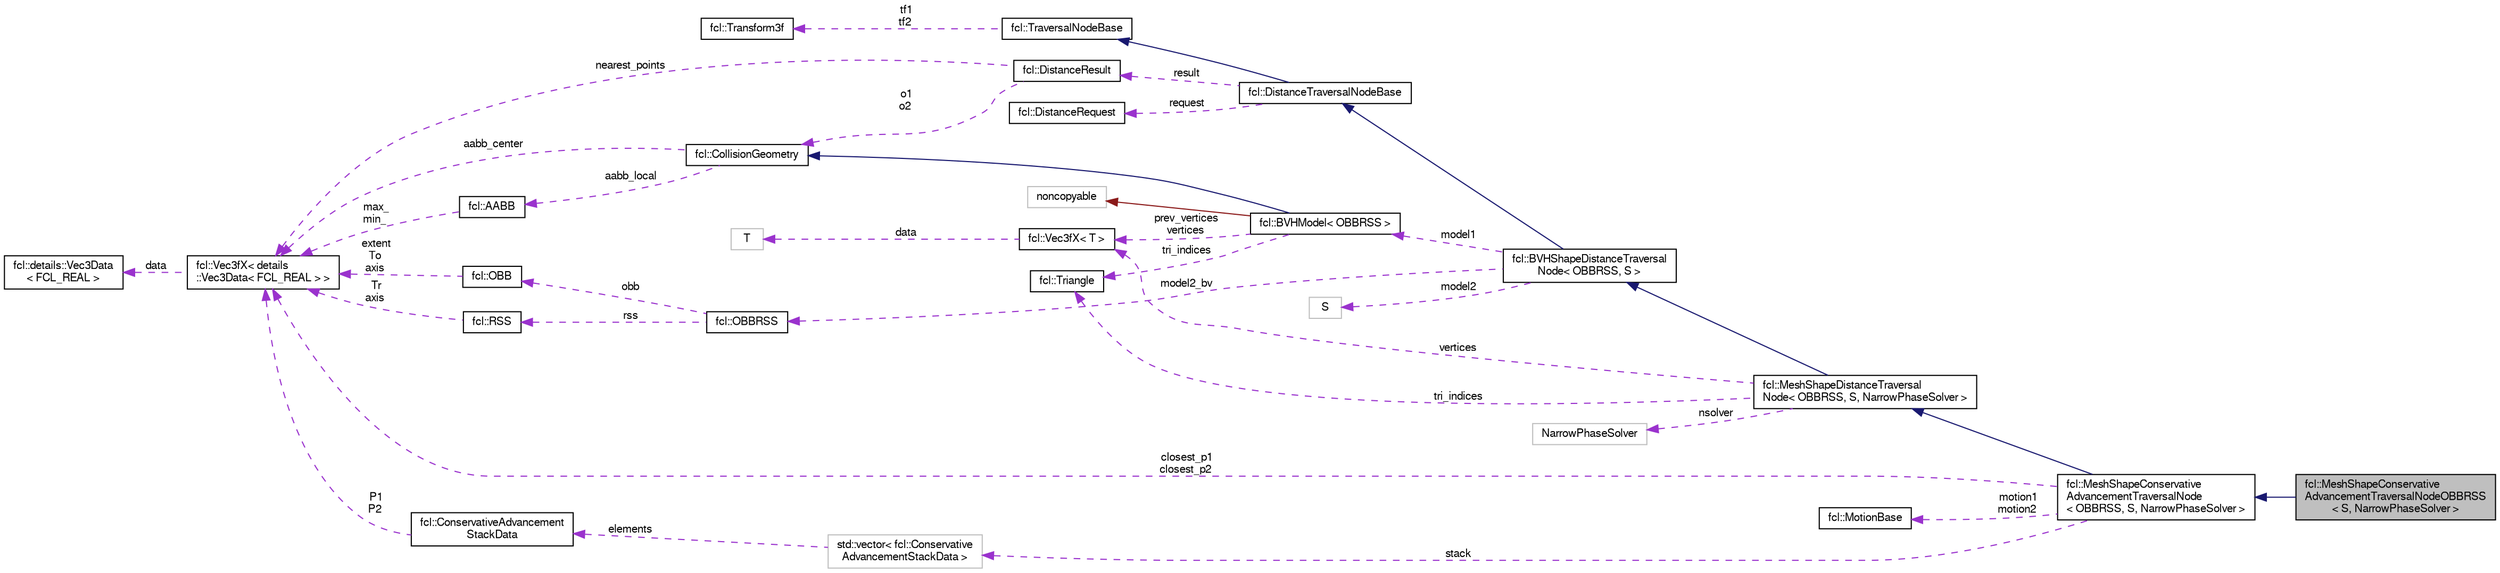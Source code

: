 digraph "fcl::MeshShapeConservativeAdvancementTraversalNodeOBBRSS&lt; S, NarrowPhaseSolver &gt;"
{
  edge [fontname="FreeSans",fontsize="10",labelfontname="FreeSans",labelfontsize="10"];
  node [fontname="FreeSans",fontsize="10",shape=record];
  rankdir="LR";
  Node1 [label="fcl::MeshShapeConservative\lAdvancementTraversalNodeOBBRSS\l\< S, NarrowPhaseSolver \>",height=0.2,width=0.4,color="black", fillcolor="grey75", style="filled" fontcolor="black"];
  Node2 -> Node1 [dir="back",color="midnightblue",fontsize="10",style="solid",fontname="FreeSans"];
  Node2 [label="fcl::MeshShapeConservative\lAdvancementTraversalNode\l\< OBBRSS, S, NarrowPhaseSolver \>",height=0.2,width=0.4,color="black", fillcolor="white", style="filled",URL="$a00109.html"];
  Node3 -> Node2 [dir="back",color="midnightblue",fontsize="10",style="solid",fontname="FreeSans"];
  Node3 [label="fcl::MeshShapeDistanceTraversal\lNode\< OBBRSS, S, NarrowPhaseSolver \>",height=0.2,width=0.4,color="black", fillcolor="white", style="filled",URL="$a00112.html"];
  Node4 -> Node3 [dir="back",color="midnightblue",fontsize="10",style="solid",fontname="FreeSans"];
  Node4 [label="fcl::BVHShapeDistanceTraversal\lNode\< OBBRSS, S \>",height=0.2,width=0.4,color="black", fillcolor="white", style="filled",URL="$a00020.html"];
  Node5 -> Node4 [dir="back",color="midnightblue",fontsize="10",style="solid",fontname="FreeSans"];
  Node5 [label="fcl::DistanceTraversalNodeBase",height=0.2,width=0.4,color="black", fillcolor="white", style="filled",URL="$a00046.html",tooltip="Node structure encoding the information required for distance traversal. "];
  Node6 -> Node5 [dir="back",color="midnightblue",fontsize="10",style="solid",fontname="FreeSans"];
  Node6 [label="fcl::TraversalNodeBase",height=0.2,width=0.4,color="black", fillcolor="white", style="filled",URL="$a00214.html",tooltip="Node structure encoding the information required for traversal. "];
  Node7 -> Node6 [dir="back",color="darkorchid3",fontsize="10",style="dashed",label=" tf1\ntf2" ,fontname="FreeSans"];
  Node7 [label="fcl::Transform3f",height=0.2,width=0.4,color="black", fillcolor="white", style="filled",URL="$a00212.html",tooltip="Simple transform class used locally by InterpMotion. "];
  Node8 -> Node5 [dir="back",color="darkorchid3",fontsize="10",style="dashed",label=" result" ,fontname="FreeSans"];
  Node8 [label="fcl::DistanceResult",height=0.2,width=0.4,color="black", fillcolor="white", style="filled",URL="$a00045.html",tooltip="distance result "];
  Node9 -> Node8 [dir="back",color="darkorchid3",fontsize="10",style="dashed",label=" nearest_points" ,fontname="FreeSans"];
  Node9 [label="fcl::Vec3fX\< details\l::Vec3Data\< FCL_REAL \> \>",height=0.2,width=0.4,color="black", fillcolor="white", style="filled",URL="$a00223.html"];
  Node10 -> Node9 [dir="back",color="darkorchid3",fontsize="10",style="dashed",label=" data" ,fontname="FreeSans"];
  Node10 [label="fcl::details::Vec3Data\l\< FCL_REAL \>",height=0.2,width=0.4,color="black", fillcolor="white", style="filled",URL="$a00222.html"];
  Node11 -> Node8 [dir="back",color="darkorchid3",fontsize="10",style="dashed",label=" o1\no2" ,fontname="FreeSans"];
  Node11 [label="fcl::CollisionGeometry",height=0.2,width=0.4,color="black", fillcolor="white", style="filled",URL="$a00028.html",tooltip="The geometry for the object for collision or distance computation. "];
  Node9 -> Node11 [dir="back",color="darkorchid3",fontsize="10",style="dashed",label=" aabb_center" ,fontname="FreeSans"];
  Node12 -> Node11 [dir="back",color="darkorchid3",fontsize="10",style="dashed",label=" aabb_local" ,fontname="FreeSans"];
  Node12 [label="fcl::AABB",height=0.2,width=0.4,color="black", fillcolor="white", style="filled",URL="$a00003.html",tooltip="A class describing the AABB collision structure, which is a box in 3D space determined by two diagona..."];
  Node9 -> Node12 [dir="back",color="darkorchid3",fontsize="10",style="dashed",label=" max_\nmin_" ,fontname="FreeSans"];
  Node13 -> Node5 [dir="back",color="darkorchid3",fontsize="10",style="dashed",label=" request" ,fontname="FreeSans"];
  Node13 [label="fcl::DistanceRequest",height=0.2,width=0.4,color="black", fillcolor="white", style="filled",URL="$a00044.html",tooltip="request to the distance computation "];
  Node14 -> Node4 [dir="back",color="darkorchid3",fontsize="10",style="dashed",label=" model1" ,fontname="FreeSans"];
  Node14 [label="fcl::BVHModel\< OBBRSS \>",height=0.2,width=0.4,color="black", fillcolor="white", style="filled",URL="$a00018.html"];
  Node11 -> Node14 [dir="back",color="midnightblue",fontsize="10",style="solid",fontname="FreeSans"];
  Node15 -> Node14 [dir="back",color="firebrick4",fontsize="10",style="solid",fontname="FreeSans"];
  Node15 [label="noncopyable",height=0.2,width=0.4,color="grey75", fillcolor="white", style="filled"];
  Node16 -> Node14 [dir="back",color="darkorchid3",fontsize="10",style="dashed",label=" prev_vertices\nvertices" ,fontname="FreeSans"];
  Node16 [label="fcl::Vec3fX\< T \>",height=0.2,width=0.4,color="black", fillcolor="white", style="filled",URL="$a00223.html",tooltip="Vector3 class wrapper. The core data is in the template parameter class. "];
  Node17 -> Node16 [dir="back",color="darkorchid3",fontsize="10",style="dashed",label=" data" ,fontname="FreeSans"];
  Node17 [label="T",height=0.2,width=0.4,color="grey75", fillcolor="white", style="filled"];
  Node18 -> Node14 [dir="back",color="darkorchid3",fontsize="10",style="dashed",label=" tri_indices" ,fontname="FreeSans"];
  Node18 [label="fcl::Triangle",height=0.2,width=0.4,color="black", fillcolor="white", style="filled",URL="$a00215.html",tooltip="Triangle with 3 indices for points. "];
  Node19 -> Node4 [dir="back",color="darkorchid3",fontsize="10",style="dashed",label=" model2_bv" ,fontname="FreeSans"];
  Node19 [label="fcl::OBBRSS",height=0.2,width=0.4,color="black", fillcolor="white", style="filled",URL="$a00135.html",tooltip="Class merging the OBB and RSS, can handle collision and distance simultaneously. "];
  Node20 -> Node19 [dir="back",color="darkorchid3",fontsize="10",style="dashed",label=" obb" ,fontname="FreeSans"];
  Node20 [label="fcl::OBB",height=0.2,width=0.4,color="black", fillcolor="white", style="filled",URL="$a00134.html",tooltip="Oriented bounding box class. "];
  Node9 -> Node20 [dir="back",color="darkorchid3",fontsize="10",style="dashed",label=" extent\nTo\naxis" ,fontname="FreeSans"];
  Node21 -> Node19 [dir="back",color="darkorchid3",fontsize="10",style="dashed",label=" rss" ,fontname="FreeSans"];
  Node21 [label="fcl::RSS",height=0.2,width=0.4,color="black", fillcolor="white", style="filled",URL="$a00156.html",tooltip="A class for rectangle sphere-swept bounding volume. "];
  Node9 -> Node21 [dir="back",color="darkorchid3",fontsize="10",style="dashed",label=" Tr\naxis" ,fontname="FreeSans"];
  Node22 -> Node4 [dir="back",color="darkorchid3",fontsize="10",style="dashed",label=" model2" ,fontname="FreeSans"];
  Node22 [label="S",height=0.2,width=0.4,color="grey75", fillcolor="white", style="filled"];
  Node23 -> Node3 [dir="back",color="darkorchid3",fontsize="10",style="dashed",label=" nsolver" ,fontname="FreeSans"];
  Node23 [label="NarrowPhaseSolver",height=0.2,width=0.4,color="grey75", fillcolor="white", style="filled"];
  Node16 -> Node3 [dir="back",color="darkorchid3",fontsize="10",style="dashed",label=" vertices" ,fontname="FreeSans"];
  Node18 -> Node3 [dir="back",color="darkorchid3",fontsize="10",style="dashed",label=" tri_indices" ,fontname="FreeSans"];
  Node9 -> Node2 [dir="back",color="darkorchid3",fontsize="10",style="dashed",label=" closest_p1\nclosest_p2" ,fontname="FreeSans"];
  Node24 -> Node2 [dir="back",color="darkorchid3",fontsize="10",style="dashed",label=" motion1\nmotion2" ,fontname="FreeSans"];
  Node24 [label="fcl::MotionBase",height=0.2,width=0.4,color="black", fillcolor="white", style="filled",URL="$a00124.html"];
  Node25 -> Node2 [dir="back",color="darkorchid3",fontsize="10",style="dashed",label=" stack" ,fontname="FreeSans"];
  Node25 [label="std::vector\< fcl::Conservative\lAdvancementStackData \>",height=0.2,width=0.4,color="grey75", fillcolor="white", style="filled"];
  Node26 -> Node25 [dir="back",color="darkorchid3",fontsize="10",style="dashed",label=" elements" ,fontname="FreeSans"];
  Node26 [label="fcl::ConservativeAdvancement\lStackData",height=0.2,width=0.4,color="black", fillcolor="white", style="filled",URL="$a00035.html"];
  Node9 -> Node26 [dir="back",color="darkorchid3",fontsize="10",style="dashed",label=" P1\nP2" ,fontname="FreeSans"];
}
